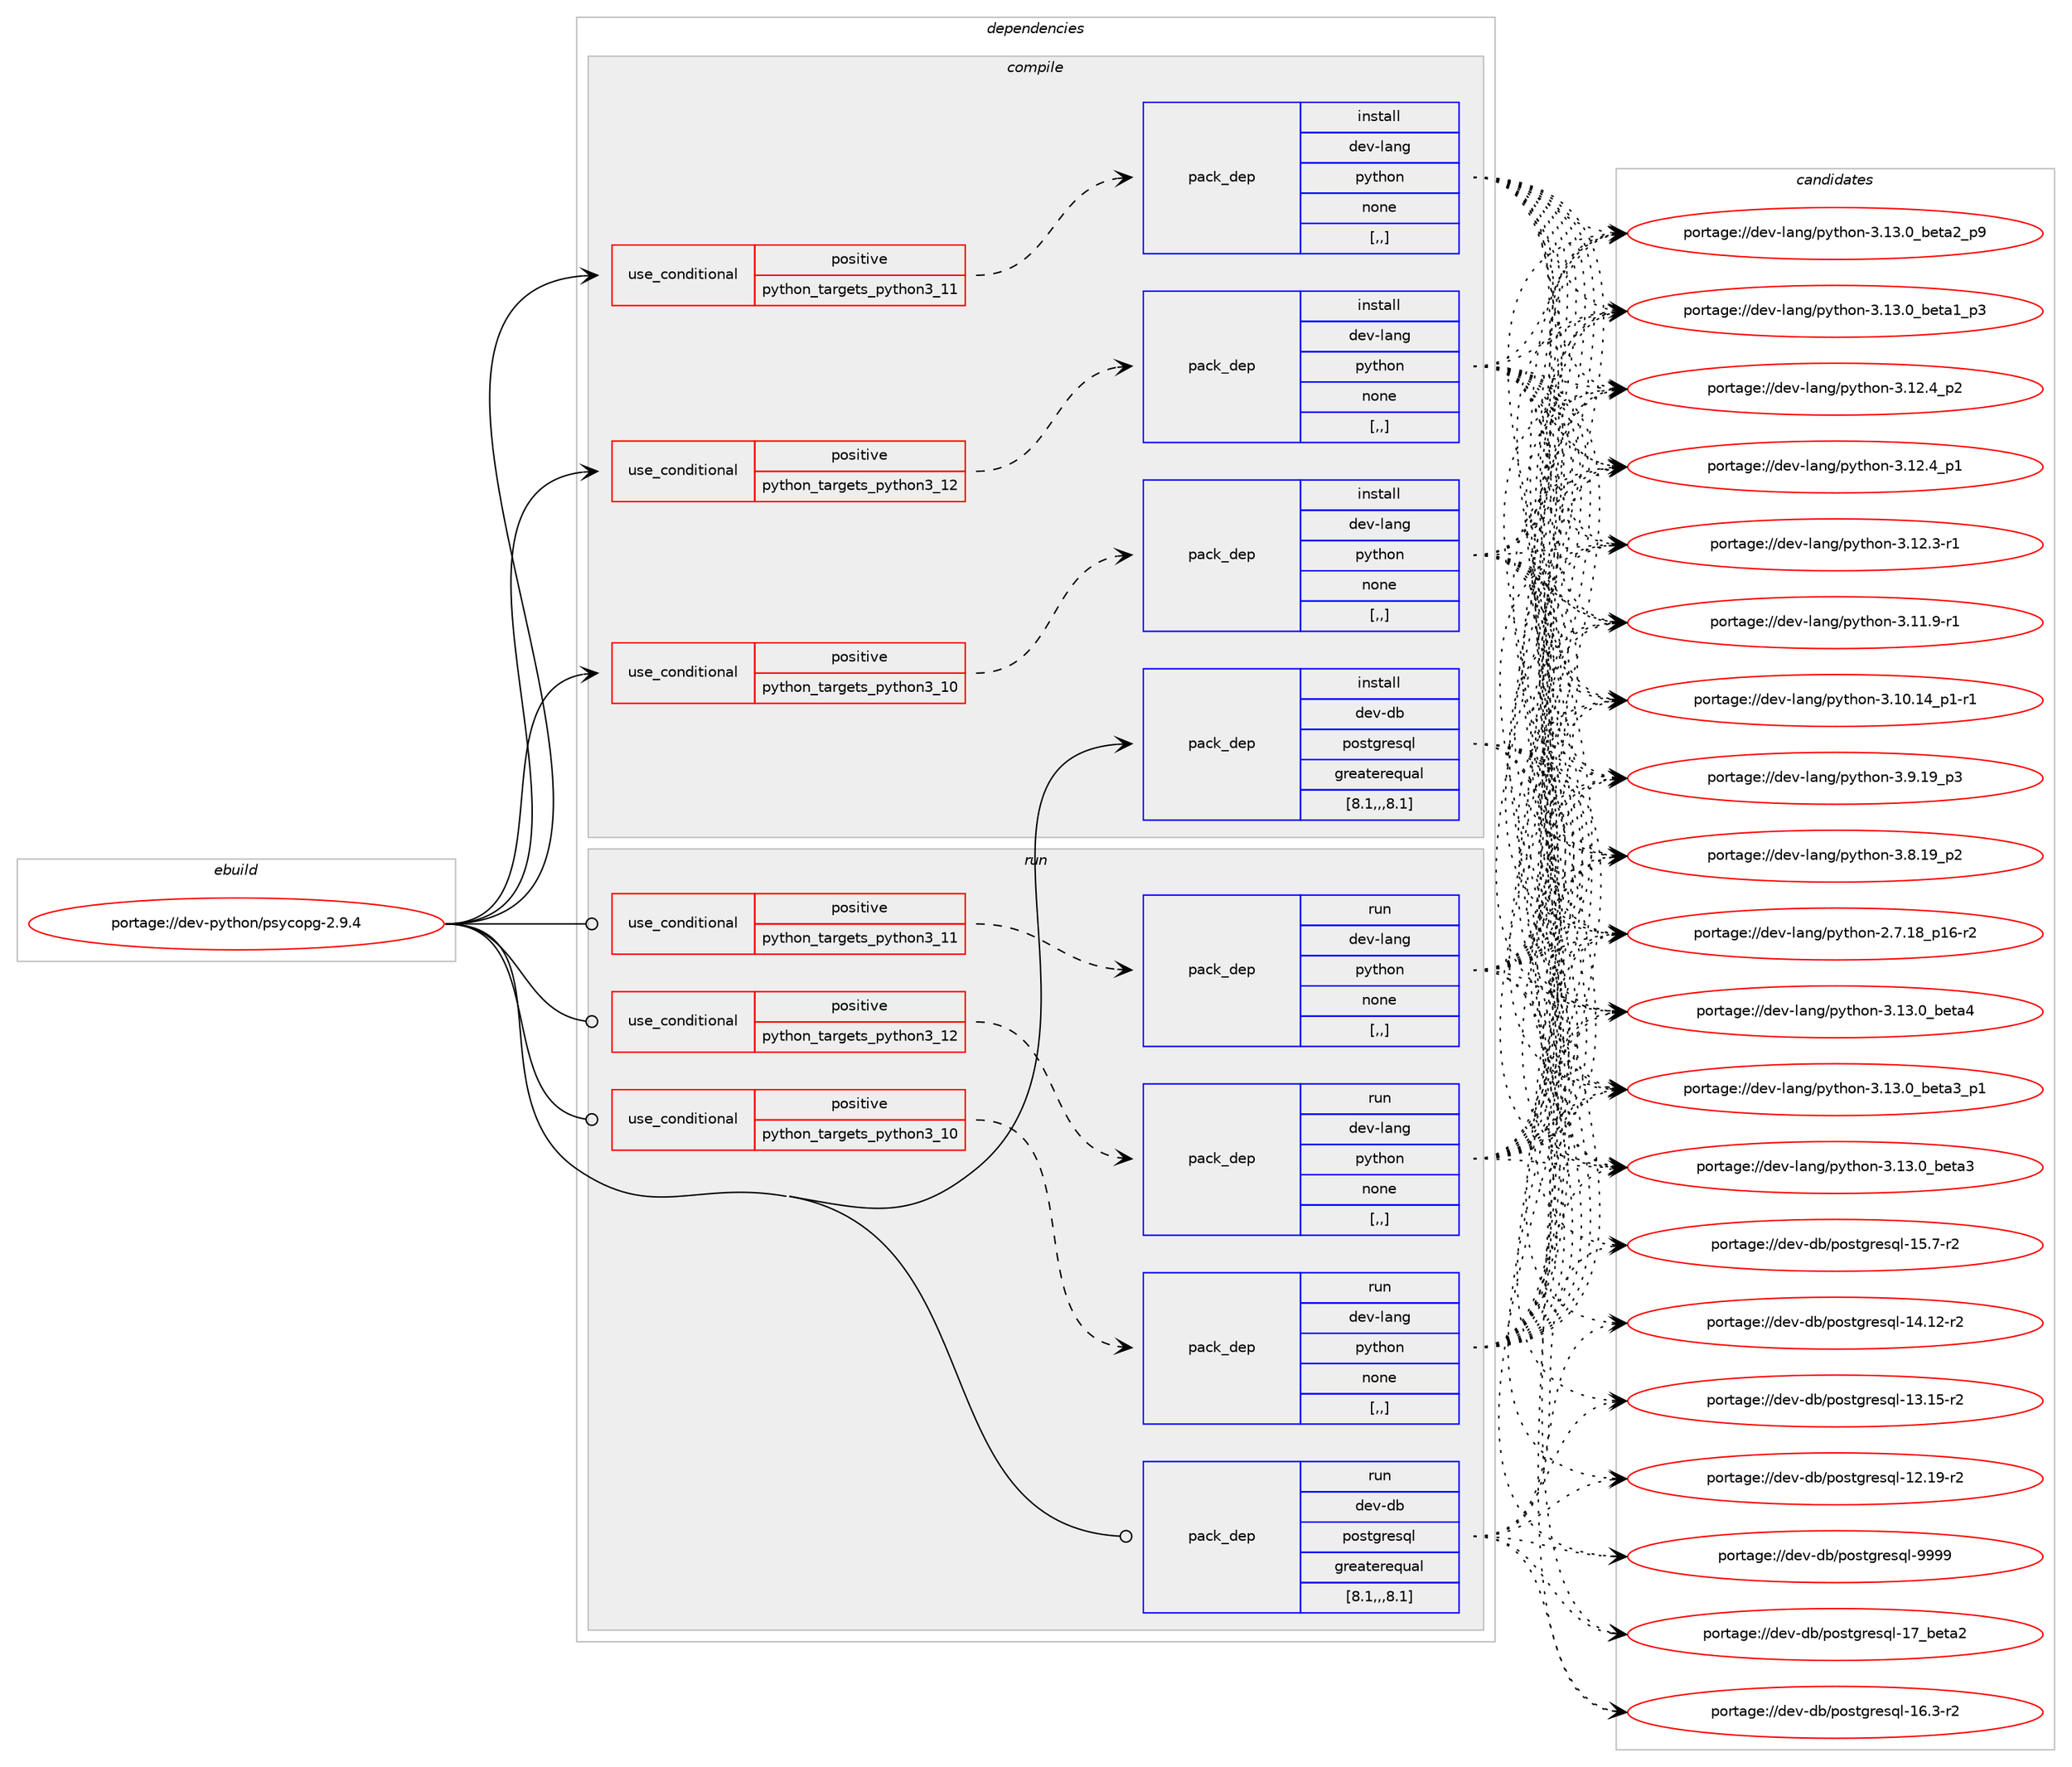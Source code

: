 digraph prolog {

# *************
# Graph options
# *************

newrank=true;
concentrate=true;
compound=true;
graph [rankdir=LR,fontname=Helvetica,fontsize=10,ranksep=1.5];#, ranksep=2.5, nodesep=0.2];
edge  [arrowhead=vee];
node  [fontname=Helvetica,fontsize=10];

# **********
# The ebuild
# **********

subgraph cluster_leftcol {
color=gray;
label=<<i>ebuild</i>>;
id [label="portage://dev-python/psycopg-2.9.4", color=red, width=4, href="../dev-python/psycopg-2.9.4.svg"];
}

# ****************
# The dependencies
# ****************

subgraph cluster_midcol {
color=gray;
label=<<i>dependencies</i>>;
subgraph cluster_compile {
fillcolor="#eeeeee";
style=filled;
label=<<i>compile</i>>;
subgraph cond36485 {
dependency155679 [label=<<TABLE BORDER="0" CELLBORDER="1" CELLSPACING="0" CELLPADDING="4"><TR><TD ROWSPAN="3" CELLPADDING="10">use_conditional</TD></TR><TR><TD>positive</TD></TR><TR><TD>python_targets_python3_10</TD></TR></TABLE>>, shape=none, color=red];
subgraph pack117943 {
dependency155680 [label=<<TABLE BORDER="0" CELLBORDER="1" CELLSPACING="0" CELLPADDING="4" WIDTH="220"><TR><TD ROWSPAN="6" CELLPADDING="30">pack_dep</TD></TR><TR><TD WIDTH="110">install</TD></TR><TR><TD>dev-lang</TD></TR><TR><TD>python</TD></TR><TR><TD>none</TD></TR><TR><TD>[,,]</TD></TR></TABLE>>, shape=none, color=blue];
}
dependency155679:e -> dependency155680:w [weight=20,style="dashed",arrowhead="vee"];
}
id:e -> dependency155679:w [weight=20,style="solid",arrowhead="vee"];
subgraph cond36486 {
dependency155681 [label=<<TABLE BORDER="0" CELLBORDER="1" CELLSPACING="0" CELLPADDING="4"><TR><TD ROWSPAN="3" CELLPADDING="10">use_conditional</TD></TR><TR><TD>positive</TD></TR><TR><TD>python_targets_python3_11</TD></TR></TABLE>>, shape=none, color=red];
subgraph pack117944 {
dependency155682 [label=<<TABLE BORDER="0" CELLBORDER="1" CELLSPACING="0" CELLPADDING="4" WIDTH="220"><TR><TD ROWSPAN="6" CELLPADDING="30">pack_dep</TD></TR><TR><TD WIDTH="110">install</TD></TR><TR><TD>dev-lang</TD></TR><TR><TD>python</TD></TR><TR><TD>none</TD></TR><TR><TD>[,,]</TD></TR></TABLE>>, shape=none, color=blue];
}
dependency155681:e -> dependency155682:w [weight=20,style="dashed",arrowhead="vee"];
}
id:e -> dependency155681:w [weight=20,style="solid",arrowhead="vee"];
subgraph cond36487 {
dependency155683 [label=<<TABLE BORDER="0" CELLBORDER="1" CELLSPACING="0" CELLPADDING="4"><TR><TD ROWSPAN="3" CELLPADDING="10">use_conditional</TD></TR><TR><TD>positive</TD></TR><TR><TD>python_targets_python3_12</TD></TR></TABLE>>, shape=none, color=red];
subgraph pack117945 {
dependency155684 [label=<<TABLE BORDER="0" CELLBORDER="1" CELLSPACING="0" CELLPADDING="4" WIDTH="220"><TR><TD ROWSPAN="6" CELLPADDING="30">pack_dep</TD></TR><TR><TD WIDTH="110">install</TD></TR><TR><TD>dev-lang</TD></TR><TR><TD>python</TD></TR><TR><TD>none</TD></TR><TR><TD>[,,]</TD></TR></TABLE>>, shape=none, color=blue];
}
dependency155683:e -> dependency155684:w [weight=20,style="dashed",arrowhead="vee"];
}
id:e -> dependency155683:w [weight=20,style="solid",arrowhead="vee"];
subgraph pack117946 {
dependency155685 [label=<<TABLE BORDER="0" CELLBORDER="1" CELLSPACING="0" CELLPADDING="4" WIDTH="220"><TR><TD ROWSPAN="6" CELLPADDING="30">pack_dep</TD></TR><TR><TD WIDTH="110">install</TD></TR><TR><TD>dev-db</TD></TR><TR><TD>postgresql</TD></TR><TR><TD>greaterequal</TD></TR><TR><TD>[8.1,,,8.1]</TD></TR></TABLE>>, shape=none, color=blue];
}
id:e -> dependency155685:w [weight=20,style="solid",arrowhead="vee"];
}
subgraph cluster_compileandrun {
fillcolor="#eeeeee";
style=filled;
label=<<i>compile and run</i>>;
}
subgraph cluster_run {
fillcolor="#eeeeee";
style=filled;
label=<<i>run</i>>;
subgraph cond36488 {
dependency155686 [label=<<TABLE BORDER="0" CELLBORDER="1" CELLSPACING="0" CELLPADDING="4"><TR><TD ROWSPAN="3" CELLPADDING="10">use_conditional</TD></TR><TR><TD>positive</TD></TR><TR><TD>python_targets_python3_10</TD></TR></TABLE>>, shape=none, color=red];
subgraph pack117947 {
dependency155687 [label=<<TABLE BORDER="0" CELLBORDER="1" CELLSPACING="0" CELLPADDING="4" WIDTH="220"><TR><TD ROWSPAN="6" CELLPADDING="30">pack_dep</TD></TR><TR><TD WIDTH="110">run</TD></TR><TR><TD>dev-lang</TD></TR><TR><TD>python</TD></TR><TR><TD>none</TD></TR><TR><TD>[,,]</TD></TR></TABLE>>, shape=none, color=blue];
}
dependency155686:e -> dependency155687:w [weight=20,style="dashed",arrowhead="vee"];
}
id:e -> dependency155686:w [weight=20,style="solid",arrowhead="odot"];
subgraph cond36489 {
dependency155688 [label=<<TABLE BORDER="0" CELLBORDER="1" CELLSPACING="0" CELLPADDING="4"><TR><TD ROWSPAN="3" CELLPADDING="10">use_conditional</TD></TR><TR><TD>positive</TD></TR><TR><TD>python_targets_python3_11</TD></TR></TABLE>>, shape=none, color=red];
subgraph pack117948 {
dependency155689 [label=<<TABLE BORDER="0" CELLBORDER="1" CELLSPACING="0" CELLPADDING="4" WIDTH="220"><TR><TD ROWSPAN="6" CELLPADDING="30">pack_dep</TD></TR><TR><TD WIDTH="110">run</TD></TR><TR><TD>dev-lang</TD></TR><TR><TD>python</TD></TR><TR><TD>none</TD></TR><TR><TD>[,,]</TD></TR></TABLE>>, shape=none, color=blue];
}
dependency155688:e -> dependency155689:w [weight=20,style="dashed",arrowhead="vee"];
}
id:e -> dependency155688:w [weight=20,style="solid",arrowhead="odot"];
subgraph cond36490 {
dependency155690 [label=<<TABLE BORDER="0" CELLBORDER="1" CELLSPACING="0" CELLPADDING="4"><TR><TD ROWSPAN="3" CELLPADDING="10">use_conditional</TD></TR><TR><TD>positive</TD></TR><TR><TD>python_targets_python3_12</TD></TR></TABLE>>, shape=none, color=red];
subgraph pack117949 {
dependency155691 [label=<<TABLE BORDER="0" CELLBORDER="1" CELLSPACING="0" CELLPADDING="4" WIDTH="220"><TR><TD ROWSPAN="6" CELLPADDING="30">pack_dep</TD></TR><TR><TD WIDTH="110">run</TD></TR><TR><TD>dev-lang</TD></TR><TR><TD>python</TD></TR><TR><TD>none</TD></TR><TR><TD>[,,]</TD></TR></TABLE>>, shape=none, color=blue];
}
dependency155690:e -> dependency155691:w [weight=20,style="dashed",arrowhead="vee"];
}
id:e -> dependency155690:w [weight=20,style="solid",arrowhead="odot"];
subgraph pack117950 {
dependency155692 [label=<<TABLE BORDER="0" CELLBORDER="1" CELLSPACING="0" CELLPADDING="4" WIDTH="220"><TR><TD ROWSPAN="6" CELLPADDING="30">pack_dep</TD></TR><TR><TD WIDTH="110">run</TD></TR><TR><TD>dev-db</TD></TR><TR><TD>postgresql</TD></TR><TR><TD>greaterequal</TD></TR><TR><TD>[8.1,,,8.1]</TD></TR></TABLE>>, shape=none, color=blue];
}
id:e -> dependency155692:w [weight=20,style="solid",arrowhead="odot"];
}
}

# **************
# The candidates
# **************

subgraph cluster_choices {
rank=same;
color=gray;
label=<<i>candidates</i>>;

subgraph choice117943 {
color=black;
nodesep=1;
choice1001011184510897110103471121211161041111104551464951464895981011169752 [label="portage://dev-lang/python-3.13.0_beta4", color=red, width=4,href="../dev-lang/python-3.13.0_beta4.svg"];
choice10010111845108971101034711212111610411111045514649514648959810111697519511249 [label="portage://dev-lang/python-3.13.0_beta3_p1", color=red, width=4,href="../dev-lang/python-3.13.0_beta3_p1.svg"];
choice1001011184510897110103471121211161041111104551464951464895981011169751 [label="portage://dev-lang/python-3.13.0_beta3", color=red, width=4,href="../dev-lang/python-3.13.0_beta3.svg"];
choice10010111845108971101034711212111610411111045514649514648959810111697509511257 [label="portage://dev-lang/python-3.13.0_beta2_p9", color=red, width=4,href="../dev-lang/python-3.13.0_beta2_p9.svg"];
choice10010111845108971101034711212111610411111045514649514648959810111697499511251 [label="portage://dev-lang/python-3.13.0_beta1_p3", color=red, width=4,href="../dev-lang/python-3.13.0_beta1_p3.svg"];
choice100101118451089711010347112121116104111110455146495046529511250 [label="portage://dev-lang/python-3.12.4_p2", color=red, width=4,href="../dev-lang/python-3.12.4_p2.svg"];
choice100101118451089711010347112121116104111110455146495046529511249 [label="portage://dev-lang/python-3.12.4_p1", color=red, width=4,href="../dev-lang/python-3.12.4_p1.svg"];
choice100101118451089711010347112121116104111110455146495046514511449 [label="portage://dev-lang/python-3.12.3-r1", color=red, width=4,href="../dev-lang/python-3.12.3-r1.svg"];
choice100101118451089711010347112121116104111110455146494946574511449 [label="portage://dev-lang/python-3.11.9-r1", color=red, width=4,href="../dev-lang/python-3.11.9-r1.svg"];
choice100101118451089711010347112121116104111110455146494846495295112494511449 [label="portage://dev-lang/python-3.10.14_p1-r1", color=red, width=4,href="../dev-lang/python-3.10.14_p1-r1.svg"];
choice100101118451089711010347112121116104111110455146574649579511251 [label="portage://dev-lang/python-3.9.19_p3", color=red, width=4,href="../dev-lang/python-3.9.19_p3.svg"];
choice100101118451089711010347112121116104111110455146564649579511250 [label="portage://dev-lang/python-3.8.19_p2", color=red, width=4,href="../dev-lang/python-3.8.19_p2.svg"];
choice100101118451089711010347112121116104111110455046554649569511249544511450 [label="portage://dev-lang/python-2.7.18_p16-r2", color=red, width=4,href="../dev-lang/python-2.7.18_p16-r2.svg"];
dependency155680:e -> choice1001011184510897110103471121211161041111104551464951464895981011169752:w [style=dotted,weight="100"];
dependency155680:e -> choice10010111845108971101034711212111610411111045514649514648959810111697519511249:w [style=dotted,weight="100"];
dependency155680:e -> choice1001011184510897110103471121211161041111104551464951464895981011169751:w [style=dotted,weight="100"];
dependency155680:e -> choice10010111845108971101034711212111610411111045514649514648959810111697509511257:w [style=dotted,weight="100"];
dependency155680:e -> choice10010111845108971101034711212111610411111045514649514648959810111697499511251:w [style=dotted,weight="100"];
dependency155680:e -> choice100101118451089711010347112121116104111110455146495046529511250:w [style=dotted,weight="100"];
dependency155680:e -> choice100101118451089711010347112121116104111110455146495046529511249:w [style=dotted,weight="100"];
dependency155680:e -> choice100101118451089711010347112121116104111110455146495046514511449:w [style=dotted,weight="100"];
dependency155680:e -> choice100101118451089711010347112121116104111110455146494946574511449:w [style=dotted,weight="100"];
dependency155680:e -> choice100101118451089711010347112121116104111110455146494846495295112494511449:w [style=dotted,weight="100"];
dependency155680:e -> choice100101118451089711010347112121116104111110455146574649579511251:w [style=dotted,weight="100"];
dependency155680:e -> choice100101118451089711010347112121116104111110455146564649579511250:w [style=dotted,weight="100"];
dependency155680:e -> choice100101118451089711010347112121116104111110455046554649569511249544511450:w [style=dotted,weight="100"];
}
subgraph choice117944 {
color=black;
nodesep=1;
choice1001011184510897110103471121211161041111104551464951464895981011169752 [label="portage://dev-lang/python-3.13.0_beta4", color=red, width=4,href="../dev-lang/python-3.13.0_beta4.svg"];
choice10010111845108971101034711212111610411111045514649514648959810111697519511249 [label="portage://dev-lang/python-3.13.0_beta3_p1", color=red, width=4,href="../dev-lang/python-3.13.0_beta3_p1.svg"];
choice1001011184510897110103471121211161041111104551464951464895981011169751 [label="portage://dev-lang/python-3.13.0_beta3", color=red, width=4,href="../dev-lang/python-3.13.0_beta3.svg"];
choice10010111845108971101034711212111610411111045514649514648959810111697509511257 [label="portage://dev-lang/python-3.13.0_beta2_p9", color=red, width=4,href="../dev-lang/python-3.13.0_beta2_p9.svg"];
choice10010111845108971101034711212111610411111045514649514648959810111697499511251 [label="portage://dev-lang/python-3.13.0_beta1_p3", color=red, width=4,href="../dev-lang/python-3.13.0_beta1_p3.svg"];
choice100101118451089711010347112121116104111110455146495046529511250 [label="portage://dev-lang/python-3.12.4_p2", color=red, width=4,href="../dev-lang/python-3.12.4_p2.svg"];
choice100101118451089711010347112121116104111110455146495046529511249 [label="portage://dev-lang/python-3.12.4_p1", color=red, width=4,href="../dev-lang/python-3.12.4_p1.svg"];
choice100101118451089711010347112121116104111110455146495046514511449 [label="portage://dev-lang/python-3.12.3-r1", color=red, width=4,href="../dev-lang/python-3.12.3-r1.svg"];
choice100101118451089711010347112121116104111110455146494946574511449 [label="portage://dev-lang/python-3.11.9-r1", color=red, width=4,href="../dev-lang/python-3.11.9-r1.svg"];
choice100101118451089711010347112121116104111110455146494846495295112494511449 [label="portage://dev-lang/python-3.10.14_p1-r1", color=red, width=4,href="../dev-lang/python-3.10.14_p1-r1.svg"];
choice100101118451089711010347112121116104111110455146574649579511251 [label="portage://dev-lang/python-3.9.19_p3", color=red, width=4,href="../dev-lang/python-3.9.19_p3.svg"];
choice100101118451089711010347112121116104111110455146564649579511250 [label="portage://dev-lang/python-3.8.19_p2", color=red, width=4,href="../dev-lang/python-3.8.19_p2.svg"];
choice100101118451089711010347112121116104111110455046554649569511249544511450 [label="portage://dev-lang/python-2.7.18_p16-r2", color=red, width=4,href="../dev-lang/python-2.7.18_p16-r2.svg"];
dependency155682:e -> choice1001011184510897110103471121211161041111104551464951464895981011169752:w [style=dotted,weight="100"];
dependency155682:e -> choice10010111845108971101034711212111610411111045514649514648959810111697519511249:w [style=dotted,weight="100"];
dependency155682:e -> choice1001011184510897110103471121211161041111104551464951464895981011169751:w [style=dotted,weight="100"];
dependency155682:e -> choice10010111845108971101034711212111610411111045514649514648959810111697509511257:w [style=dotted,weight="100"];
dependency155682:e -> choice10010111845108971101034711212111610411111045514649514648959810111697499511251:w [style=dotted,weight="100"];
dependency155682:e -> choice100101118451089711010347112121116104111110455146495046529511250:w [style=dotted,weight="100"];
dependency155682:e -> choice100101118451089711010347112121116104111110455146495046529511249:w [style=dotted,weight="100"];
dependency155682:e -> choice100101118451089711010347112121116104111110455146495046514511449:w [style=dotted,weight="100"];
dependency155682:e -> choice100101118451089711010347112121116104111110455146494946574511449:w [style=dotted,weight="100"];
dependency155682:e -> choice100101118451089711010347112121116104111110455146494846495295112494511449:w [style=dotted,weight="100"];
dependency155682:e -> choice100101118451089711010347112121116104111110455146574649579511251:w [style=dotted,weight="100"];
dependency155682:e -> choice100101118451089711010347112121116104111110455146564649579511250:w [style=dotted,weight="100"];
dependency155682:e -> choice100101118451089711010347112121116104111110455046554649569511249544511450:w [style=dotted,weight="100"];
}
subgraph choice117945 {
color=black;
nodesep=1;
choice1001011184510897110103471121211161041111104551464951464895981011169752 [label="portage://dev-lang/python-3.13.0_beta4", color=red, width=4,href="../dev-lang/python-3.13.0_beta4.svg"];
choice10010111845108971101034711212111610411111045514649514648959810111697519511249 [label="portage://dev-lang/python-3.13.0_beta3_p1", color=red, width=4,href="../dev-lang/python-3.13.0_beta3_p1.svg"];
choice1001011184510897110103471121211161041111104551464951464895981011169751 [label="portage://dev-lang/python-3.13.0_beta3", color=red, width=4,href="../dev-lang/python-3.13.0_beta3.svg"];
choice10010111845108971101034711212111610411111045514649514648959810111697509511257 [label="portage://dev-lang/python-3.13.0_beta2_p9", color=red, width=4,href="../dev-lang/python-3.13.0_beta2_p9.svg"];
choice10010111845108971101034711212111610411111045514649514648959810111697499511251 [label="portage://dev-lang/python-3.13.0_beta1_p3", color=red, width=4,href="../dev-lang/python-3.13.0_beta1_p3.svg"];
choice100101118451089711010347112121116104111110455146495046529511250 [label="portage://dev-lang/python-3.12.4_p2", color=red, width=4,href="../dev-lang/python-3.12.4_p2.svg"];
choice100101118451089711010347112121116104111110455146495046529511249 [label="portage://dev-lang/python-3.12.4_p1", color=red, width=4,href="../dev-lang/python-3.12.4_p1.svg"];
choice100101118451089711010347112121116104111110455146495046514511449 [label="portage://dev-lang/python-3.12.3-r1", color=red, width=4,href="../dev-lang/python-3.12.3-r1.svg"];
choice100101118451089711010347112121116104111110455146494946574511449 [label="portage://dev-lang/python-3.11.9-r1", color=red, width=4,href="../dev-lang/python-3.11.9-r1.svg"];
choice100101118451089711010347112121116104111110455146494846495295112494511449 [label="portage://dev-lang/python-3.10.14_p1-r1", color=red, width=4,href="../dev-lang/python-3.10.14_p1-r1.svg"];
choice100101118451089711010347112121116104111110455146574649579511251 [label="portage://dev-lang/python-3.9.19_p3", color=red, width=4,href="../dev-lang/python-3.9.19_p3.svg"];
choice100101118451089711010347112121116104111110455146564649579511250 [label="portage://dev-lang/python-3.8.19_p2", color=red, width=4,href="../dev-lang/python-3.8.19_p2.svg"];
choice100101118451089711010347112121116104111110455046554649569511249544511450 [label="portage://dev-lang/python-2.7.18_p16-r2", color=red, width=4,href="../dev-lang/python-2.7.18_p16-r2.svg"];
dependency155684:e -> choice1001011184510897110103471121211161041111104551464951464895981011169752:w [style=dotted,weight="100"];
dependency155684:e -> choice10010111845108971101034711212111610411111045514649514648959810111697519511249:w [style=dotted,weight="100"];
dependency155684:e -> choice1001011184510897110103471121211161041111104551464951464895981011169751:w [style=dotted,weight="100"];
dependency155684:e -> choice10010111845108971101034711212111610411111045514649514648959810111697509511257:w [style=dotted,weight="100"];
dependency155684:e -> choice10010111845108971101034711212111610411111045514649514648959810111697499511251:w [style=dotted,weight="100"];
dependency155684:e -> choice100101118451089711010347112121116104111110455146495046529511250:w [style=dotted,weight="100"];
dependency155684:e -> choice100101118451089711010347112121116104111110455146495046529511249:w [style=dotted,weight="100"];
dependency155684:e -> choice100101118451089711010347112121116104111110455146495046514511449:w [style=dotted,weight="100"];
dependency155684:e -> choice100101118451089711010347112121116104111110455146494946574511449:w [style=dotted,weight="100"];
dependency155684:e -> choice100101118451089711010347112121116104111110455146494846495295112494511449:w [style=dotted,weight="100"];
dependency155684:e -> choice100101118451089711010347112121116104111110455146574649579511251:w [style=dotted,weight="100"];
dependency155684:e -> choice100101118451089711010347112121116104111110455146564649579511250:w [style=dotted,weight="100"];
dependency155684:e -> choice100101118451089711010347112121116104111110455046554649569511249544511450:w [style=dotted,weight="100"];
}
subgraph choice117946 {
color=black;
nodesep=1;
choice1001011184510098471121111151161031141011151131084557575757 [label="portage://dev-db/postgresql-9999", color=red, width=4,href="../dev-db/postgresql-9999.svg"];
choice10010111845100984711211111511610311410111511310845495595981011169750 [label="portage://dev-db/postgresql-17_beta2", color=red, width=4,href="../dev-db/postgresql-17_beta2.svg"];
choice10010111845100984711211111511610311410111511310845495446514511450 [label="portage://dev-db/postgresql-16.3-r2", color=red, width=4,href="../dev-db/postgresql-16.3-r2.svg"];
choice10010111845100984711211111511610311410111511310845495346554511450 [label="portage://dev-db/postgresql-15.7-r2", color=red, width=4,href="../dev-db/postgresql-15.7-r2.svg"];
choice1001011184510098471121111151161031141011151131084549524649504511450 [label="portage://dev-db/postgresql-14.12-r2", color=red, width=4,href="../dev-db/postgresql-14.12-r2.svg"];
choice1001011184510098471121111151161031141011151131084549514649534511450 [label="portage://dev-db/postgresql-13.15-r2", color=red, width=4,href="../dev-db/postgresql-13.15-r2.svg"];
choice1001011184510098471121111151161031141011151131084549504649574511450 [label="portage://dev-db/postgresql-12.19-r2", color=red, width=4,href="../dev-db/postgresql-12.19-r2.svg"];
dependency155685:e -> choice1001011184510098471121111151161031141011151131084557575757:w [style=dotted,weight="100"];
dependency155685:e -> choice10010111845100984711211111511610311410111511310845495595981011169750:w [style=dotted,weight="100"];
dependency155685:e -> choice10010111845100984711211111511610311410111511310845495446514511450:w [style=dotted,weight="100"];
dependency155685:e -> choice10010111845100984711211111511610311410111511310845495346554511450:w [style=dotted,weight="100"];
dependency155685:e -> choice1001011184510098471121111151161031141011151131084549524649504511450:w [style=dotted,weight="100"];
dependency155685:e -> choice1001011184510098471121111151161031141011151131084549514649534511450:w [style=dotted,weight="100"];
dependency155685:e -> choice1001011184510098471121111151161031141011151131084549504649574511450:w [style=dotted,weight="100"];
}
subgraph choice117947 {
color=black;
nodesep=1;
choice1001011184510897110103471121211161041111104551464951464895981011169752 [label="portage://dev-lang/python-3.13.0_beta4", color=red, width=4,href="../dev-lang/python-3.13.0_beta4.svg"];
choice10010111845108971101034711212111610411111045514649514648959810111697519511249 [label="portage://dev-lang/python-3.13.0_beta3_p1", color=red, width=4,href="../dev-lang/python-3.13.0_beta3_p1.svg"];
choice1001011184510897110103471121211161041111104551464951464895981011169751 [label="portage://dev-lang/python-3.13.0_beta3", color=red, width=4,href="../dev-lang/python-3.13.0_beta3.svg"];
choice10010111845108971101034711212111610411111045514649514648959810111697509511257 [label="portage://dev-lang/python-3.13.0_beta2_p9", color=red, width=4,href="../dev-lang/python-3.13.0_beta2_p9.svg"];
choice10010111845108971101034711212111610411111045514649514648959810111697499511251 [label="portage://dev-lang/python-3.13.0_beta1_p3", color=red, width=4,href="../dev-lang/python-3.13.0_beta1_p3.svg"];
choice100101118451089711010347112121116104111110455146495046529511250 [label="portage://dev-lang/python-3.12.4_p2", color=red, width=4,href="../dev-lang/python-3.12.4_p2.svg"];
choice100101118451089711010347112121116104111110455146495046529511249 [label="portage://dev-lang/python-3.12.4_p1", color=red, width=4,href="../dev-lang/python-3.12.4_p1.svg"];
choice100101118451089711010347112121116104111110455146495046514511449 [label="portage://dev-lang/python-3.12.3-r1", color=red, width=4,href="../dev-lang/python-3.12.3-r1.svg"];
choice100101118451089711010347112121116104111110455146494946574511449 [label="portage://dev-lang/python-3.11.9-r1", color=red, width=4,href="../dev-lang/python-3.11.9-r1.svg"];
choice100101118451089711010347112121116104111110455146494846495295112494511449 [label="portage://dev-lang/python-3.10.14_p1-r1", color=red, width=4,href="../dev-lang/python-3.10.14_p1-r1.svg"];
choice100101118451089711010347112121116104111110455146574649579511251 [label="portage://dev-lang/python-3.9.19_p3", color=red, width=4,href="../dev-lang/python-3.9.19_p3.svg"];
choice100101118451089711010347112121116104111110455146564649579511250 [label="portage://dev-lang/python-3.8.19_p2", color=red, width=4,href="../dev-lang/python-3.8.19_p2.svg"];
choice100101118451089711010347112121116104111110455046554649569511249544511450 [label="portage://dev-lang/python-2.7.18_p16-r2", color=red, width=4,href="../dev-lang/python-2.7.18_p16-r2.svg"];
dependency155687:e -> choice1001011184510897110103471121211161041111104551464951464895981011169752:w [style=dotted,weight="100"];
dependency155687:e -> choice10010111845108971101034711212111610411111045514649514648959810111697519511249:w [style=dotted,weight="100"];
dependency155687:e -> choice1001011184510897110103471121211161041111104551464951464895981011169751:w [style=dotted,weight="100"];
dependency155687:e -> choice10010111845108971101034711212111610411111045514649514648959810111697509511257:w [style=dotted,weight="100"];
dependency155687:e -> choice10010111845108971101034711212111610411111045514649514648959810111697499511251:w [style=dotted,weight="100"];
dependency155687:e -> choice100101118451089711010347112121116104111110455146495046529511250:w [style=dotted,weight="100"];
dependency155687:e -> choice100101118451089711010347112121116104111110455146495046529511249:w [style=dotted,weight="100"];
dependency155687:e -> choice100101118451089711010347112121116104111110455146495046514511449:w [style=dotted,weight="100"];
dependency155687:e -> choice100101118451089711010347112121116104111110455146494946574511449:w [style=dotted,weight="100"];
dependency155687:e -> choice100101118451089711010347112121116104111110455146494846495295112494511449:w [style=dotted,weight="100"];
dependency155687:e -> choice100101118451089711010347112121116104111110455146574649579511251:w [style=dotted,weight="100"];
dependency155687:e -> choice100101118451089711010347112121116104111110455146564649579511250:w [style=dotted,weight="100"];
dependency155687:e -> choice100101118451089711010347112121116104111110455046554649569511249544511450:w [style=dotted,weight="100"];
}
subgraph choice117948 {
color=black;
nodesep=1;
choice1001011184510897110103471121211161041111104551464951464895981011169752 [label="portage://dev-lang/python-3.13.0_beta4", color=red, width=4,href="../dev-lang/python-3.13.0_beta4.svg"];
choice10010111845108971101034711212111610411111045514649514648959810111697519511249 [label="portage://dev-lang/python-3.13.0_beta3_p1", color=red, width=4,href="../dev-lang/python-3.13.0_beta3_p1.svg"];
choice1001011184510897110103471121211161041111104551464951464895981011169751 [label="portage://dev-lang/python-3.13.0_beta3", color=red, width=4,href="../dev-lang/python-3.13.0_beta3.svg"];
choice10010111845108971101034711212111610411111045514649514648959810111697509511257 [label="portage://dev-lang/python-3.13.0_beta2_p9", color=red, width=4,href="../dev-lang/python-3.13.0_beta2_p9.svg"];
choice10010111845108971101034711212111610411111045514649514648959810111697499511251 [label="portage://dev-lang/python-3.13.0_beta1_p3", color=red, width=4,href="../dev-lang/python-3.13.0_beta1_p3.svg"];
choice100101118451089711010347112121116104111110455146495046529511250 [label="portage://dev-lang/python-3.12.4_p2", color=red, width=4,href="../dev-lang/python-3.12.4_p2.svg"];
choice100101118451089711010347112121116104111110455146495046529511249 [label="portage://dev-lang/python-3.12.4_p1", color=red, width=4,href="../dev-lang/python-3.12.4_p1.svg"];
choice100101118451089711010347112121116104111110455146495046514511449 [label="portage://dev-lang/python-3.12.3-r1", color=red, width=4,href="../dev-lang/python-3.12.3-r1.svg"];
choice100101118451089711010347112121116104111110455146494946574511449 [label="portage://dev-lang/python-3.11.9-r1", color=red, width=4,href="../dev-lang/python-3.11.9-r1.svg"];
choice100101118451089711010347112121116104111110455146494846495295112494511449 [label="portage://dev-lang/python-3.10.14_p1-r1", color=red, width=4,href="../dev-lang/python-3.10.14_p1-r1.svg"];
choice100101118451089711010347112121116104111110455146574649579511251 [label="portage://dev-lang/python-3.9.19_p3", color=red, width=4,href="../dev-lang/python-3.9.19_p3.svg"];
choice100101118451089711010347112121116104111110455146564649579511250 [label="portage://dev-lang/python-3.8.19_p2", color=red, width=4,href="../dev-lang/python-3.8.19_p2.svg"];
choice100101118451089711010347112121116104111110455046554649569511249544511450 [label="portage://dev-lang/python-2.7.18_p16-r2", color=red, width=4,href="../dev-lang/python-2.7.18_p16-r2.svg"];
dependency155689:e -> choice1001011184510897110103471121211161041111104551464951464895981011169752:w [style=dotted,weight="100"];
dependency155689:e -> choice10010111845108971101034711212111610411111045514649514648959810111697519511249:w [style=dotted,weight="100"];
dependency155689:e -> choice1001011184510897110103471121211161041111104551464951464895981011169751:w [style=dotted,weight="100"];
dependency155689:e -> choice10010111845108971101034711212111610411111045514649514648959810111697509511257:w [style=dotted,weight="100"];
dependency155689:e -> choice10010111845108971101034711212111610411111045514649514648959810111697499511251:w [style=dotted,weight="100"];
dependency155689:e -> choice100101118451089711010347112121116104111110455146495046529511250:w [style=dotted,weight="100"];
dependency155689:e -> choice100101118451089711010347112121116104111110455146495046529511249:w [style=dotted,weight="100"];
dependency155689:e -> choice100101118451089711010347112121116104111110455146495046514511449:w [style=dotted,weight="100"];
dependency155689:e -> choice100101118451089711010347112121116104111110455146494946574511449:w [style=dotted,weight="100"];
dependency155689:e -> choice100101118451089711010347112121116104111110455146494846495295112494511449:w [style=dotted,weight="100"];
dependency155689:e -> choice100101118451089711010347112121116104111110455146574649579511251:w [style=dotted,weight="100"];
dependency155689:e -> choice100101118451089711010347112121116104111110455146564649579511250:w [style=dotted,weight="100"];
dependency155689:e -> choice100101118451089711010347112121116104111110455046554649569511249544511450:w [style=dotted,weight="100"];
}
subgraph choice117949 {
color=black;
nodesep=1;
choice1001011184510897110103471121211161041111104551464951464895981011169752 [label="portage://dev-lang/python-3.13.0_beta4", color=red, width=4,href="../dev-lang/python-3.13.0_beta4.svg"];
choice10010111845108971101034711212111610411111045514649514648959810111697519511249 [label="portage://dev-lang/python-3.13.0_beta3_p1", color=red, width=4,href="../dev-lang/python-3.13.0_beta3_p1.svg"];
choice1001011184510897110103471121211161041111104551464951464895981011169751 [label="portage://dev-lang/python-3.13.0_beta3", color=red, width=4,href="../dev-lang/python-3.13.0_beta3.svg"];
choice10010111845108971101034711212111610411111045514649514648959810111697509511257 [label="portage://dev-lang/python-3.13.0_beta2_p9", color=red, width=4,href="../dev-lang/python-3.13.0_beta2_p9.svg"];
choice10010111845108971101034711212111610411111045514649514648959810111697499511251 [label="portage://dev-lang/python-3.13.0_beta1_p3", color=red, width=4,href="../dev-lang/python-3.13.0_beta1_p3.svg"];
choice100101118451089711010347112121116104111110455146495046529511250 [label="portage://dev-lang/python-3.12.4_p2", color=red, width=4,href="../dev-lang/python-3.12.4_p2.svg"];
choice100101118451089711010347112121116104111110455146495046529511249 [label="portage://dev-lang/python-3.12.4_p1", color=red, width=4,href="../dev-lang/python-3.12.4_p1.svg"];
choice100101118451089711010347112121116104111110455146495046514511449 [label="portage://dev-lang/python-3.12.3-r1", color=red, width=4,href="../dev-lang/python-3.12.3-r1.svg"];
choice100101118451089711010347112121116104111110455146494946574511449 [label="portage://dev-lang/python-3.11.9-r1", color=red, width=4,href="../dev-lang/python-3.11.9-r1.svg"];
choice100101118451089711010347112121116104111110455146494846495295112494511449 [label="portage://dev-lang/python-3.10.14_p1-r1", color=red, width=4,href="../dev-lang/python-3.10.14_p1-r1.svg"];
choice100101118451089711010347112121116104111110455146574649579511251 [label="portage://dev-lang/python-3.9.19_p3", color=red, width=4,href="../dev-lang/python-3.9.19_p3.svg"];
choice100101118451089711010347112121116104111110455146564649579511250 [label="portage://dev-lang/python-3.8.19_p2", color=red, width=4,href="../dev-lang/python-3.8.19_p2.svg"];
choice100101118451089711010347112121116104111110455046554649569511249544511450 [label="portage://dev-lang/python-2.7.18_p16-r2", color=red, width=4,href="../dev-lang/python-2.7.18_p16-r2.svg"];
dependency155691:e -> choice1001011184510897110103471121211161041111104551464951464895981011169752:w [style=dotted,weight="100"];
dependency155691:e -> choice10010111845108971101034711212111610411111045514649514648959810111697519511249:w [style=dotted,weight="100"];
dependency155691:e -> choice1001011184510897110103471121211161041111104551464951464895981011169751:w [style=dotted,weight="100"];
dependency155691:e -> choice10010111845108971101034711212111610411111045514649514648959810111697509511257:w [style=dotted,weight="100"];
dependency155691:e -> choice10010111845108971101034711212111610411111045514649514648959810111697499511251:w [style=dotted,weight="100"];
dependency155691:e -> choice100101118451089711010347112121116104111110455146495046529511250:w [style=dotted,weight="100"];
dependency155691:e -> choice100101118451089711010347112121116104111110455146495046529511249:w [style=dotted,weight="100"];
dependency155691:e -> choice100101118451089711010347112121116104111110455146495046514511449:w [style=dotted,weight="100"];
dependency155691:e -> choice100101118451089711010347112121116104111110455146494946574511449:w [style=dotted,weight="100"];
dependency155691:e -> choice100101118451089711010347112121116104111110455146494846495295112494511449:w [style=dotted,weight="100"];
dependency155691:e -> choice100101118451089711010347112121116104111110455146574649579511251:w [style=dotted,weight="100"];
dependency155691:e -> choice100101118451089711010347112121116104111110455146564649579511250:w [style=dotted,weight="100"];
dependency155691:e -> choice100101118451089711010347112121116104111110455046554649569511249544511450:w [style=dotted,weight="100"];
}
subgraph choice117950 {
color=black;
nodesep=1;
choice1001011184510098471121111151161031141011151131084557575757 [label="portage://dev-db/postgresql-9999", color=red, width=4,href="../dev-db/postgresql-9999.svg"];
choice10010111845100984711211111511610311410111511310845495595981011169750 [label="portage://dev-db/postgresql-17_beta2", color=red, width=4,href="../dev-db/postgresql-17_beta2.svg"];
choice10010111845100984711211111511610311410111511310845495446514511450 [label="portage://dev-db/postgresql-16.3-r2", color=red, width=4,href="../dev-db/postgresql-16.3-r2.svg"];
choice10010111845100984711211111511610311410111511310845495346554511450 [label="portage://dev-db/postgresql-15.7-r2", color=red, width=4,href="../dev-db/postgresql-15.7-r2.svg"];
choice1001011184510098471121111151161031141011151131084549524649504511450 [label="portage://dev-db/postgresql-14.12-r2", color=red, width=4,href="../dev-db/postgresql-14.12-r2.svg"];
choice1001011184510098471121111151161031141011151131084549514649534511450 [label="portage://dev-db/postgresql-13.15-r2", color=red, width=4,href="../dev-db/postgresql-13.15-r2.svg"];
choice1001011184510098471121111151161031141011151131084549504649574511450 [label="portage://dev-db/postgresql-12.19-r2", color=red, width=4,href="../dev-db/postgresql-12.19-r2.svg"];
dependency155692:e -> choice1001011184510098471121111151161031141011151131084557575757:w [style=dotted,weight="100"];
dependency155692:e -> choice10010111845100984711211111511610311410111511310845495595981011169750:w [style=dotted,weight="100"];
dependency155692:e -> choice10010111845100984711211111511610311410111511310845495446514511450:w [style=dotted,weight="100"];
dependency155692:e -> choice10010111845100984711211111511610311410111511310845495346554511450:w [style=dotted,weight="100"];
dependency155692:e -> choice1001011184510098471121111151161031141011151131084549524649504511450:w [style=dotted,weight="100"];
dependency155692:e -> choice1001011184510098471121111151161031141011151131084549514649534511450:w [style=dotted,weight="100"];
dependency155692:e -> choice1001011184510098471121111151161031141011151131084549504649574511450:w [style=dotted,weight="100"];
}
}

}
